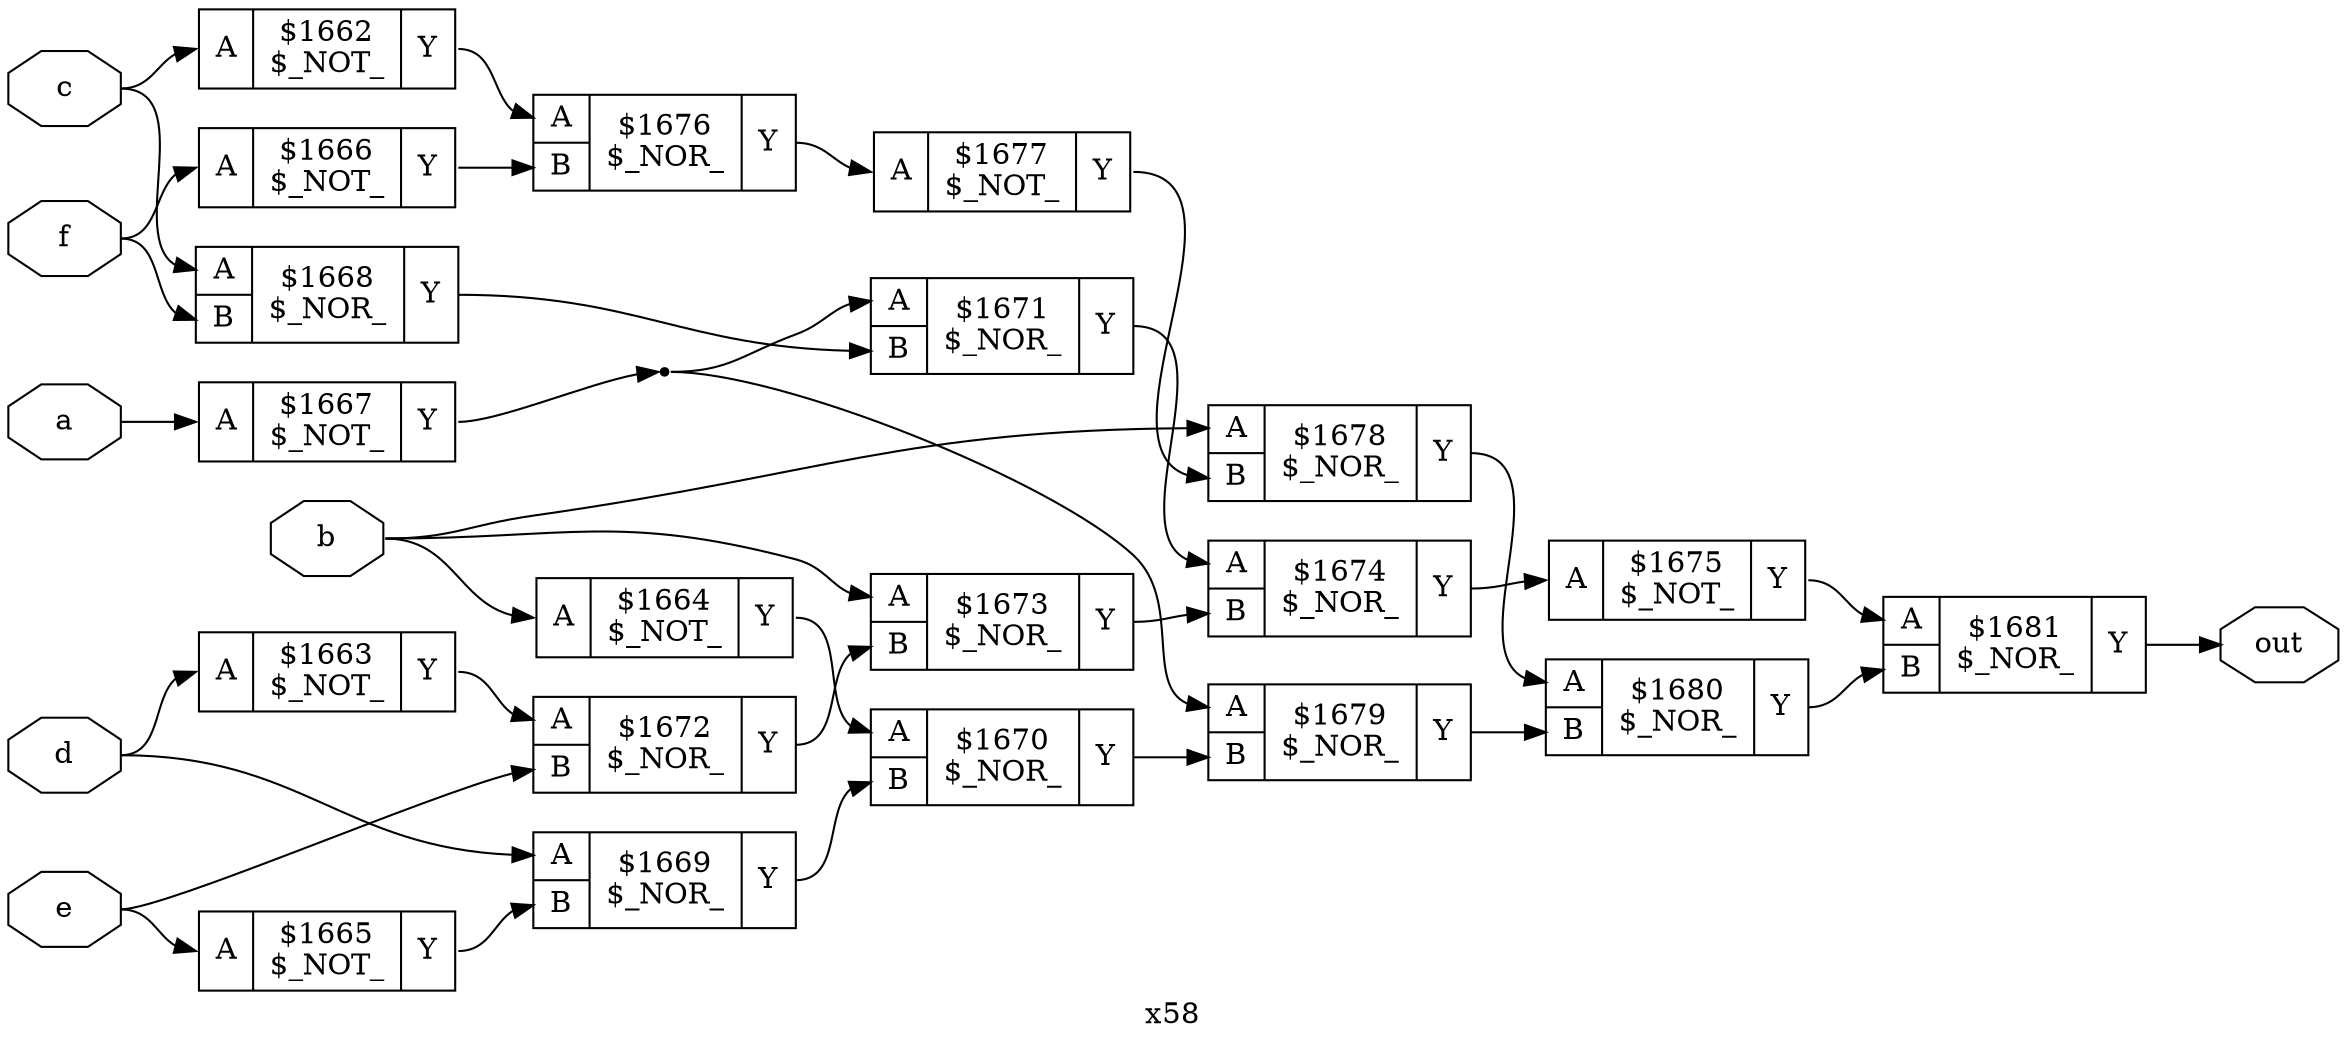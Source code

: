 digraph "x58" {
label="x58";
rankdir="LR";
remincross=true;
n20 [ shape=octagon, label="a", color="black", fontcolor="black" ];
n21 [ shape=octagon, label="b", color="black", fontcolor="black" ];
n22 [ shape=octagon, label="c", color="black", fontcolor="black" ];
n23 [ shape=octagon, label="d", color="black", fontcolor="black" ];
n24 [ shape=octagon, label="e", color="black", fontcolor="black" ];
n25 [ shape=octagon, label="f", color="black", fontcolor="black" ];
n26 [ shape=octagon, label="out", color="black", fontcolor="black" ];
c29 [ shape=record, label="{{<p27> A}|$1662\n$_NOT_|{<p28> Y}}" ];
c30 [ shape=record, label="{{<p27> A}|$1663\n$_NOT_|{<p28> Y}}" ];
c31 [ shape=record, label="{{<p27> A}|$1664\n$_NOT_|{<p28> Y}}" ];
c32 [ shape=record, label="{{<p27> A}|$1665\n$_NOT_|{<p28> Y}}" ];
c33 [ shape=record, label="{{<p27> A}|$1666\n$_NOT_|{<p28> Y}}" ];
c34 [ shape=record, label="{{<p27> A}|$1667\n$_NOT_|{<p28> Y}}" ];
c36 [ shape=record, label="{{<p27> A|<p35> B}|$1668\n$_NOR_|{<p28> Y}}" ];
c37 [ shape=record, label="{{<p27> A|<p35> B}|$1669\n$_NOR_|{<p28> Y}}" ];
c38 [ shape=record, label="{{<p27> A|<p35> B}|$1670\n$_NOR_|{<p28> Y}}" ];
c39 [ shape=record, label="{{<p27> A|<p35> B}|$1671\n$_NOR_|{<p28> Y}}" ];
c40 [ shape=record, label="{{<p27> A|<p35> B}|$1672\n$_NOR_|{<p28> Y}}" ];
c41 [ shape=record, label="{{<p27> A|<p35> B}|$1673\n$_NOR_|{<p28> Y}}" ];
c42 [ shape=record, label="{{<p27> A|<p35> B}|$1674\n$_NOR_|{<p28> Y}}" ];
c43 [ shape=record, label="{{<p27> A}|$1675\n$_NOT_|{<p28> Y}}" ];
c44 [ shape=record, label="{{<p27> A|<p35> B}|$1676\n$_NOR_|{<p28> Y}}" ];
c45 [ shape=record, label="{{<p27> A}|$1677\n$_NOT_|{<p28> Y}}" ];
c46 [ shape=record, label="{{<p27> A|<p35> B}|$1678\n$_NOR_|{<p28> Y}}" ];
c47 [ shape=record, label="{{<p27> A|<p35> B}|$1679\n$_NOR_|{<p28> Y}}" ];
c48 [ shape=record, label="{{<p27> A|<p35> B}|$1680\n$_NOR_|{<p28> Y}}" ];
c49 [ shape=record, label="{{<p27> A|<p35> B}|$1681\n$_NOR_|{<p28> Y}}" ];
c31:p28:e -> c38:p27:w [color="black", label=""];
c41:p28:e -> c42:p35:w [color="black", label=""];
c42:p28:e -> c43:p27:w [color="black", label=""];
c43:p28:e -> c49:p27:w [color="black", label=""];
c44:p28:e -> c45:p27:w [color="black", label=""];
c45:p28:e -> c46:p35:w [color="black", label=""];
c46:p28:e -> c48:p27:w [color="black", label=""];
c47:p28:e -> c48:p35:w [color="black", label=""];
c48:p28:e -> c49:p35:w [color="black", label=""];
c29:p28:e -> c44:p27:w [color="black", label=""];
c30:p28:e -> c40:p27:w [color="black", label=""];
c32:p28:e -> c37:p35:w [color="black", label=""];
n20:e -> c34:p27:w [color="black", label=""];
n21:e -> c31:p27:w [color="black", label=""];
n21:e -> c41:p27:w [color="black", label=""];
n21:e -> c46:p27:w [color="black", label=""];
n22:e -> c29:p27:w [color="black", label=""];
n22:e -> c36:p27:w [color="black", label=""];
n23:e -> c30:p27:w [color="black", label=""];
n23:e -> c37:p27:w [color="black", label=""];
n24:e -> c32:p27:w [color="black", label=""];
n24:e -> c40:p35:w [color="black", label=""];
n25:e -> c33:p27:w [color="black", label=""];
n25:e -> c36:p35:w [color="black", label=""];
c49:p28:e -> n26:w [color="black", label=""];
c33:p28:e -> c44:p35:w [color="black", label=""];
n4 [ shape=point ];
c34:p28:e -> n4:w [color="black", label=""];
n4:e -> c39:p27:w [color="black", label=""];
n4:e -> c47:p27:w [color="black", label=""];
c36:p28:e -> c39:p35:w [color="black", label=""];
c37:p28:e -> c38:p35:w [color="black", label=""];
c38:p28:e -> c47:p35:w [color="black", label=""];
c39:p28:e -> c42:p27:w [color="black", label=""];
c40:p28:e -> c41:p35:w [color="black", label=""];
}
